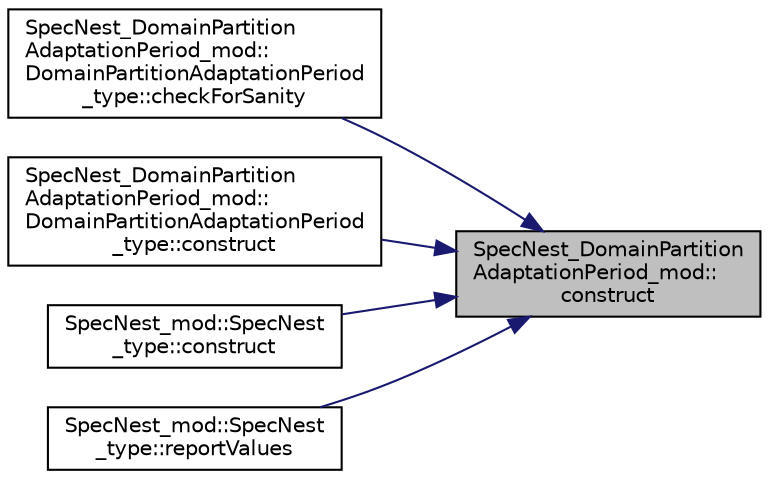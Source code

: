 digraph "SpecNest_DomainPartitionAdaptationPeriod_mod::construct"
{
 // LATEX_PDF_SIZE
  edge [fontname="Helvetica",fontsize="10",labelfontname="Helvetica",labelfontsize="10"];
  node [fontname="Helvetica",fontsize="10",shape=record];
  rankdir="RL";
  Node1 [label="SpecNest_DomainPartition\lAdaptationPeriod_mod::\lconstruct",height=0.2,width=0.4,color="black", fillcolor="grey75", style="filled", fontcolor="black",tooltip=" "];
  Node1 -> Node2 [dir="back",color="midnightblue",fontsize="10",style="solid",fontname="Helvetica"];
  Node2 [label="SpecNest_DomainPartition\lAdaptationPeriod_mod::\lDomainPartitionAdaptationPeriod\l_type::checkForSanity",height=0.2,width=0.4,color="black", fillcolor="white", style="filled",URL="$structSpecNest__DomainPartitionAdaptationPeriod__mod_1_1DomainPartitionAdaptationPeriod__type.html#a9adcbb4df3bb53f21f265553f40bff92",tooltip=" "];
  Node1 -> Node3 [dir="back",color="midnightblue",fontsize="10",style="solid",fontname="Helvetica"];
  Node3 [label="SpecNest_DomainPartition\lAdaptationPeriod_mod::\lDomainPartitionAdaptationPeriod\l_type::construct",height=0.2,width=0.4,color="black", fillcolor="white", style="filled",URL="$structSpecNest__DomainPartitionAdaptationPeriod__mod_1_1DomainPartitionAdaptationPeriod__type.html#a908fc37148c68f616fed7d0f7138a92c",tooltip=" "];
  Node1 -> Node4 [dir="back",color="midnightblue",fontsize="10",style="solid",fontname="Helvetica"];
  Node4 [label="SpecNest_mod::SpecNest\l_type::construct",height=0.2,width=0.4,color="black", fillcolor="white", style="filled",URL="$structSpecNest__mod_1_1SpecNest__type.html#aec63b97daf5bf44d7d8c813eec22a153",tooltip=" "];
  Node1 -> Node5 [dir="back",color="midnightblue",fontsize="10",style="solid",fontname="Helvetica"];
  Node5 [label="SpecNest_mod::SpecNest\l_type::reportValues",height=0.2,width=0.4,color="black", fillcolor="white", style="filled",URL="$structSpecNest__mod_1_1SpecNest__type.html#ac8d8178d34b6b3c5d60320ce5c8fe9b9",tooltip=" "];
}
